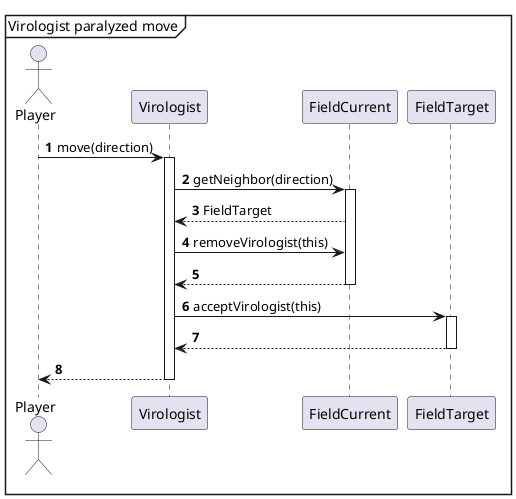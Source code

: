 @startuml
'https://plantuml.com/sequence-diagram

autonumber

mainframe Virologist paralyzed move

actor Player

Player -> Virologist: move(direction)
Activate Virologist
Virologist -> FieldCurrent: getNeighbor(direction)
Activate FieldCurrent
FieldCurrent --> Virologist: FieldTarget
Virologist -> FieldCurrent: removeVirologist(this)
FieldCurrent --> Virologist:
Deactivate FieldCurrent
Virologist -> FieldTarget: acceptVirologist(this)
Activate FieldTarget
FieldTarget --> Virologist:
Deactivate FieldTarget
Virologist --> Player:
Deactivate Virologist
@enduml